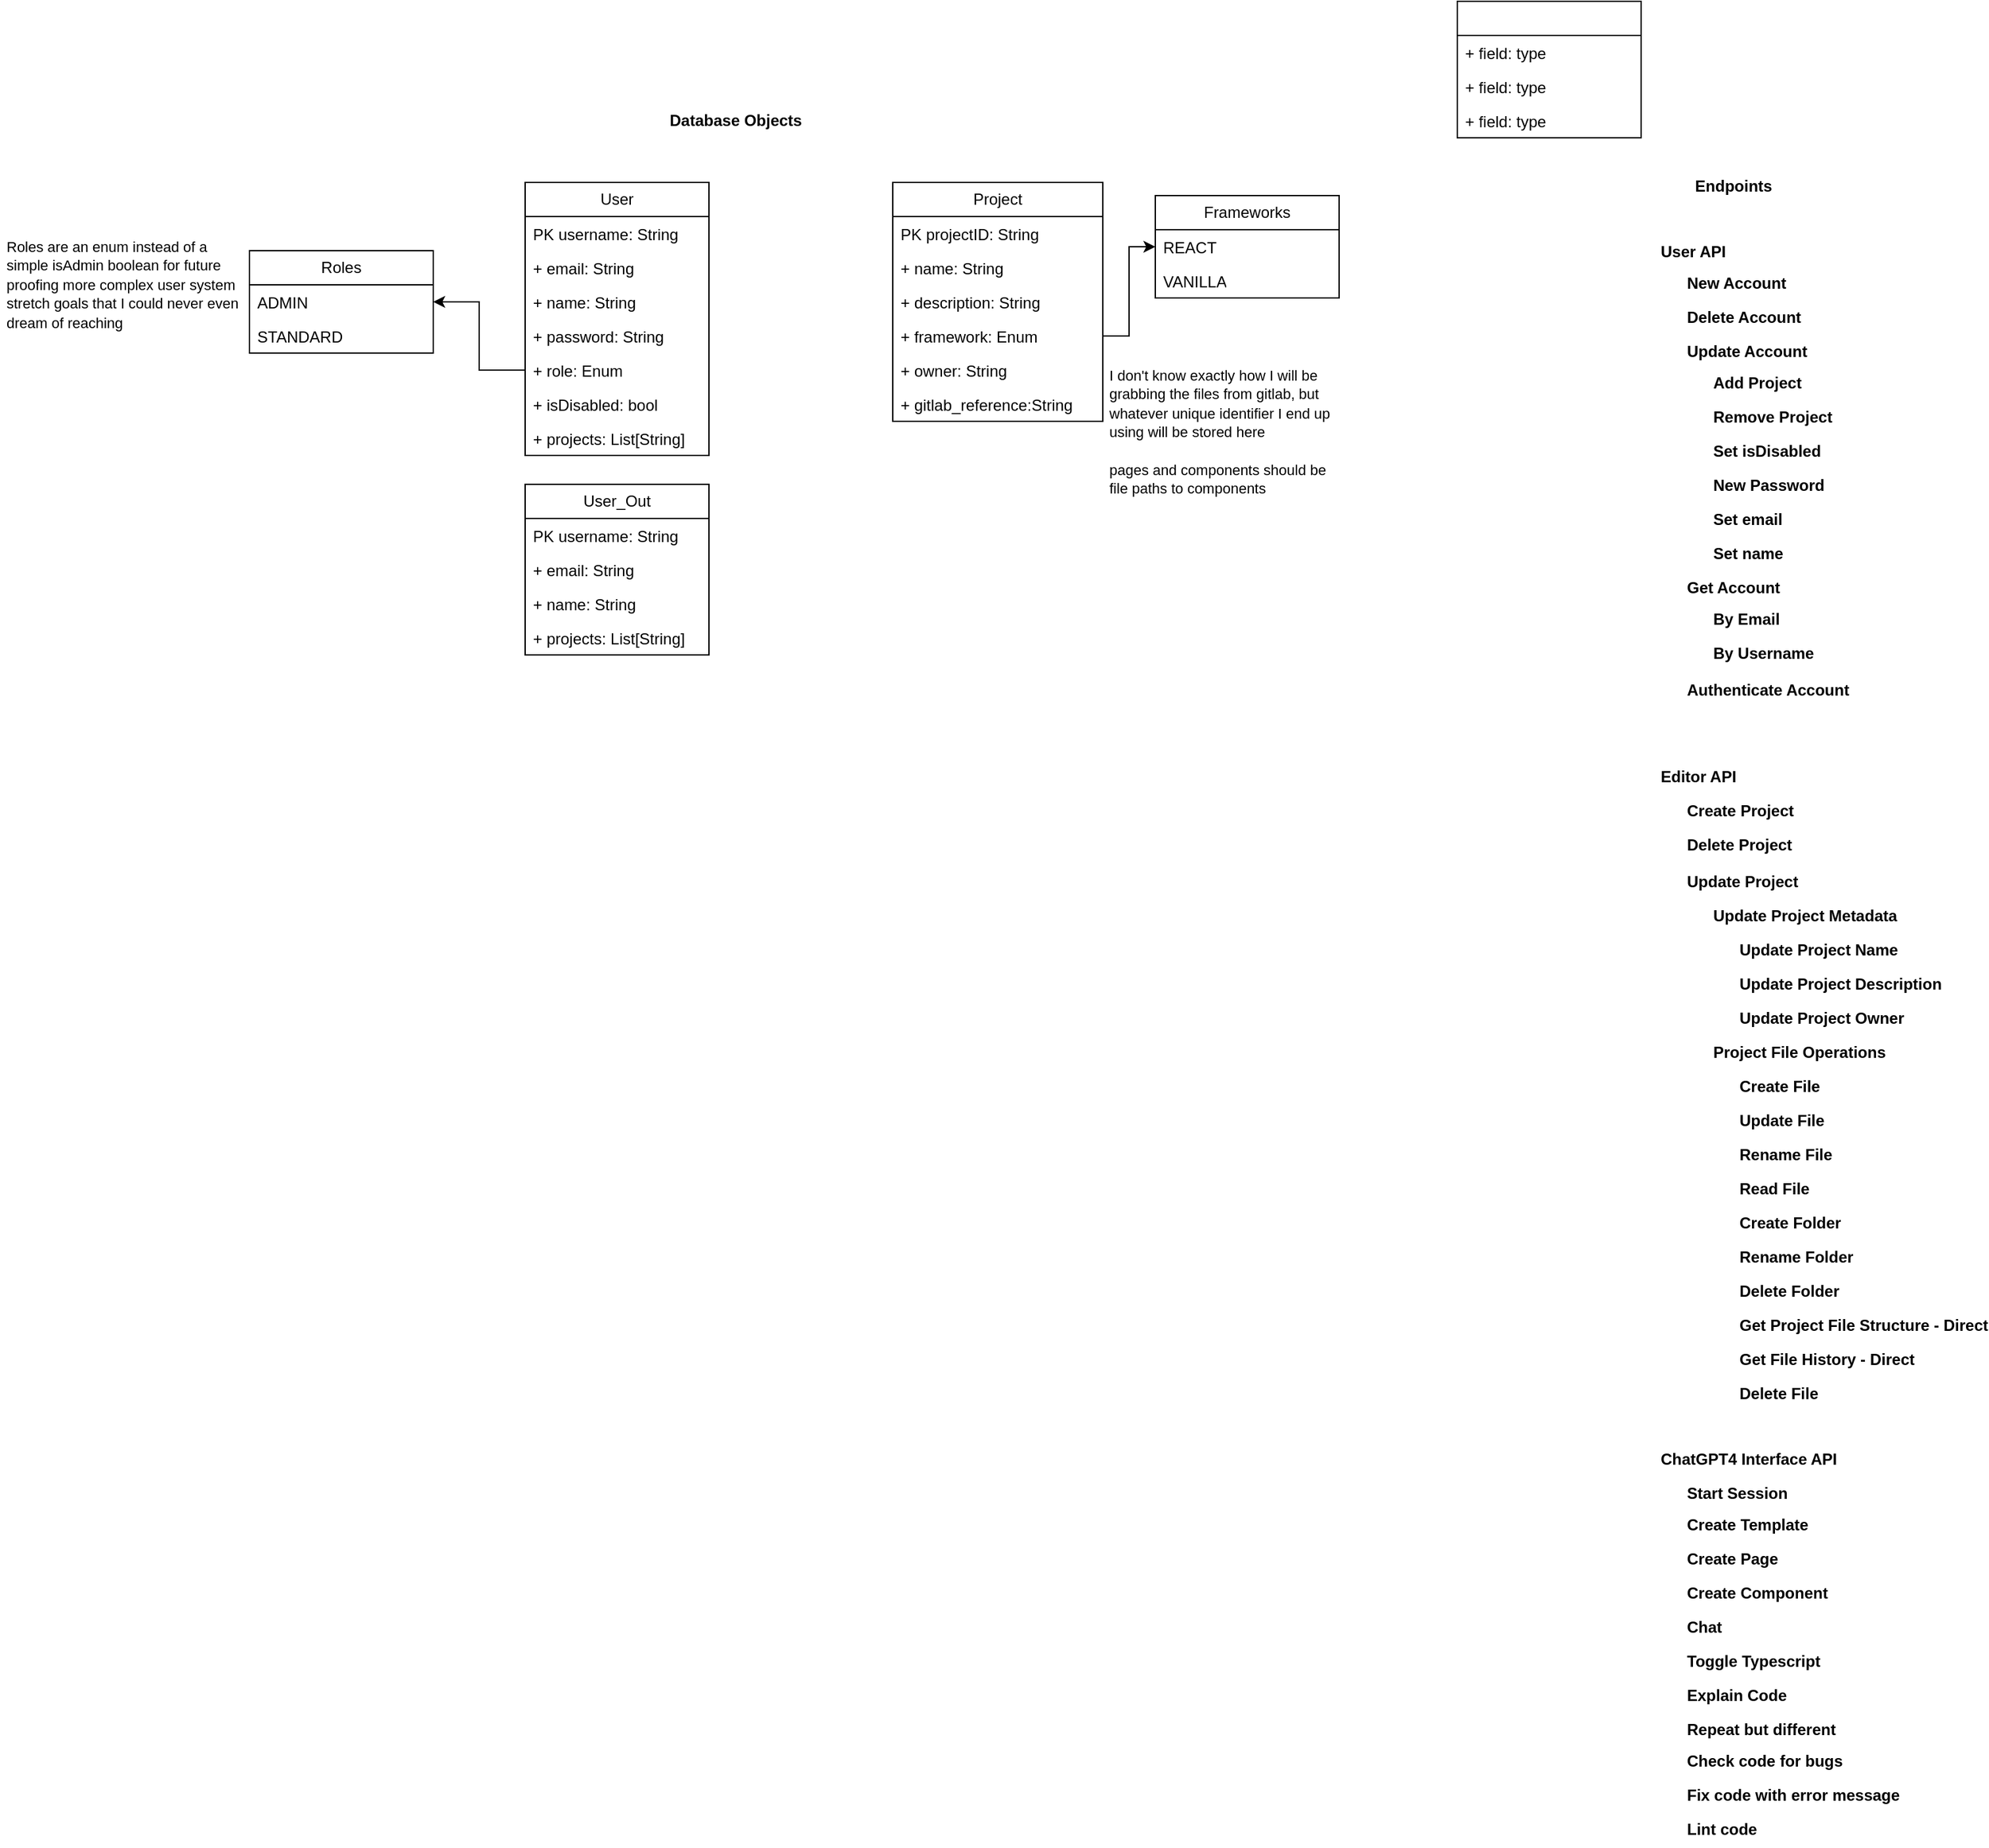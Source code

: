 <mxfile version="21.6.1" type="device">
  <diagram name="Page-1" id="Tnnti2QI78DkkMwHbGgA">
    <mxGraphModel dx="2249" dy="745" grid="1" gridSize="10" guides="1" tooltips="1" connect="1" arrows="1" fold="1" page="1" pageScale="1" pageWidth="850" pageHeight="1100" math="0" shadow="0">
      <root>
        <mxCell id="0" />
        <mxCell id="1" parent="0" />
        <mxCell id="Id2sm8sXSiFgrlO3pFlQ-1" value="User" style="swimlane;fontStyle=0;childLayout=stackLayout;horizontal=1;startSize=26;fillColor=none;horizontalStack=0;resizeParent=1;resizeParentMax=0;resizeLast=0;collapsible=1;marginBottom=0;whiteSpace=wrap;html=1;" vertex="1" parent="1">
          <mxGeometry x="100" y="150" width="140" height="208" as="geometry" />
        </mxCell>
        <mxCell id="Id2sm8sXSiFgrlO3pFlQ-2" value="PK username: String" style="text;strokeColor=none;fillColor=none;align=left;verticalAlign=top;spacingLeft=4;spacingRight=4;overflow=hidden;rotatable=0;points=[[0,0.5],[1,0.5]];portConstraint=eastwest;whiteSpace=wrap;html=1;" vertex="1" parent="Id2sm8sXSiFgrlO3pFlQ-1">
          <mxGeometry y="26" width="140" height="26" as="geometry" />
        </mxCell>
        <mxCell id="Id2sm8sXSiFgrlO3pFlQ-3" value="+ email: String" style="text;strokeColor=none;fillColor=none;align=left;verticalAlign=top;spacingLeft=4;spacingRight=4;overflow=hidden;rotatable=0;points=[[0,0.5],[1,0.5]];portConstraint=eastwest;whiteSpace=wrap;html=1;" vertex="1" parent="Id2sm8sXSiFgrlO3pFlQ-1">
          <mxGeometry y="52" width="140" height="26" as="geometry" />
        </mxCell>
        <mxCell id="Id2sm8sXSiFgrlO3pFlQ-5" value="+ name: String" style="text;strokeColor=none;fillColor=none;align=left;verticalAlign=top;spacingLeft=4;spacingRight=4;overflow=hidden;rotatable=0;points=[[0,0.5],[1,0.5]];portConstraint=eastwest;whiteSpace=wrap;html=1;" vertex="1" parent="Id2sm8sXSiFgrlO3pFlQ-1">
          <mxGeometry y="78" width="140" height="26" as="geometry" />
        </mxCell>
        <mxCell id="Id2sm8sXSiFgrlO3pFlQ-4" value="+ password: String" style="text;strokeColor=none;fillColor=none;align=left;verticalAlign=top;spacingLeft=4;spacingRight=4;overflow=hidden;rotatable=0;points=[[0,0.5],[1,0.5]];portConstraint=eastwest;whiteSpace=wrap;html=1;" vertex="1" parent="Id2sm8sXSiFgrlO3pFlQ-1">
          <mxGeometry y="104" width="140" height="26" as="geometry" />
        </mxCell>
        <mxCell id="Id2sm8sXSiFgrlO3pFlQ-22" value="+ role: Enum" style="text;strokeColor=none;fillColor=none;align=left;verticalAlign=top;spacingLeft=4;spacingRight=4;overflow=hidden;rotatable=0;points=[[0,0.5],[1,0.5]];portConstraint=eastwest;whiteSpace=wrap;html=1;" vertex="1" parent="Id2sm8sXSiFgrlO3pFlQ-1">
          <mxGeometry y="130" width="140" height="26" as="geometry" />
        </mxCell>
        <mxCell id="Id2sm8sXSiFgrlO3pFlQ-6" value="+ isDisabled: bool" style="text;strokeColor=none;fillColor=none;align=left;verticalAlign=top;spacingLeft=4;spacingRight=4;overflow=hidden;rotatable=0;points=[[0,0.5],[1,0.5]];portConstraint=eastwest;whiteSpace=wrap;html=1;" vertex="1" parent="Id2sm8sXSiFgrlO3pFlQ-1">
          <mxGeometry y="156" width="140" height="26" as="geometry" />
        </mxCell>
        <mxCell id="Id2sm8sXSiFgrlO3pFlQ-51" value="+ projects: List[String]" style="text;strokeColor=none;fillColor=none;align=left;verticalAlign=top;spacingLeft=4;spacingRight=4;overflow=hidden;rotatable=0;points=[[0,0.5],[1,0.5]];portConstraint=eastwest;whiteSpace=wrap;html=1;" vertex="1" parent="Id2sm8sXSiFgrlO3pFlQ-1">
          <mxGeometry y="182" width="140" height="26" as="geometry" />
        </mxCell>
        <mxCell id="Id2sm8sXSiFgrlO3pFlQ-8" value="Project" style="swimlane;fontStyle=0;childLayout=stackLayout;horizontal=1;startSize=26;fillColor=none;horizontalStack=0;resizeParent=1;resizeParentMax=0;resizeLast=0;collapsible=1;marginBottom=0;whiteSpace=wrap;html=1;" vertex="1" parent="1">
          <mxGeometry x="380" y="150" width="160" height="182" as="geometry" />
        </mxCell>
        <mxCell id="Id2sm8sXSiFgrlO3pFlQ-9" value="PK projectID: String" style="text;strokeColor=none;fillColor=none;align=left;verticalAlign=top;spacingLeft=4;spacingRight=4;overflow=hidden;rotatable=0;points=[[0,0.5],[1,0.5]];portConstraint=eastwest;whiteSpace=wrap;html=1;" vertex="1" parent="Id2sm8sXSiFgrlO3pFlQ-8">
          <mxGeometry y="26" width="160" height="26" as="geometry" />
        </mxCell>
        <mxCell id="Id2sm8sXSiFgrlO3pFlQ-11" value="+ name: String" style="text;strokeColor=none;fillColor=none;align=left;verticalAlign=top;spacingLeft=4;spacingRight=4;overflow=hidden;rotatable=0;points=[[0,0.5],[1,0.5]];portConstraint=eastwest;whiteSpace=wrap;html=1;" vertex="1" parent="Id2sm8sXSiFgrlO3pFlQ-8">
          <mxGeometry y="52" width="160" height="26" as="geometry" />
        </mxCell>
        <mxCell id="Id2sm8sXSiFgrlO3pFlQ-10" value="+ description: String" style="text;strokeColor=none;fillColor=none;align=left;verticalAlign=top;spacingLeft=4;spacingRight=4;overflow=hidden;rotatable=0;points=[[0,0.5],[1,0.5]];portConstraint=eastwest;whiteSpace=wrap;html=1;" vertex="1" parent="Id2sm8sXSiFgrlO3pFlQ-8">
          <mxGeometry y="78" width="160" height="26" as="geometry" />
        </mxCell>
        <mxCell id="Id2sm8sXSiFgrlO3pFlQ-28" value="+ framework: Enum" style="text;strokeColor=none;fillColor=none;align=left;verticalAlign=top;spacingLeft=4;spacingRight=4;overflow=hidden;rotatable=0;points=[[0,0.5],[1,0.5]];portConstraint=eastwest;whiteSpace=wrap;html=1;" vertex="1" parent="Id2sm8sXSiFgrlO3pFlQ-8">
          <mxGeometry y="104" width="160" height="26" as="geometry" />
        </mxCell>
        <mxCell id="Id2sm8sXSiFgrlO3pFlQ-12" value="+ owner: String" style="text;strokeColor=none;fillColor=none;align=left;verticalAlign=top;spacingLeft=4;spacingRight=4;overflow=hidden;rotatable=0;points=[[0,0.5],[1,0.5]];portConstraint=eastwest;whiteSpace=wrap;html=1;" vertex="1" parent="Id2sm8sXSiFgrlO3pFlQ-8">
          <mxGeometry y="130" width="160" height="26" as="geometry" />
        </mxCell>
        <mxCell id="Id2sm8sXSiFgrlO3pFlQ-13" value="+ gitlab_reference:String" style="text;strokeColor=none;fillColor=none;align=left;verticalAlign=top;spacingLeft=4;spacingRight=4;overflow=hidden;rotatable=0;points=[[0,0.5],[1,0.5]];portConstraint=eastwest;whiteSpace=wrap;html=1;" vertex="1" parent="Id2sm8sXSiFgrlO3pFlQ-8">
          <mxGeometry y="156" width="160" height="26" as="geometry" />
        </mxCell>
        <mxCell id="Id2sm8sXSiFgrlO3pFlQ-14" value="&lt;span style=&quot;font-size: 11px;&quot;&gt;I don&#39;t know exactly how I will be grabbing the files from gitlab, but whatever unique identifier I end up using will be stored here&lt;br&gt;&lt;br&gt;pages and components should be file paths to components&lt;br&gt;&lt;/span&gt;" style="text;html=1;strokeColor=none;fillColor=none;spacing=5;spacingTop=-20;whiteSpace=wrap;overflow=hidden;rounded=0;" vertex="1" parent="1">
          <mxGeometry x="540" y="300" width="190" height="90" as="geometry" />
        </mxCell>
        <mxCell id="Id2sm8sXSiFgrlO3pFlQ-16" value="User_Out" style="swimlane;fontStyle=0;childLayout=stackLayout;horizontal=1;startSize=26;fillColor=none;horizontalStack=0;resizeParent=1;resizeParentMax=0;resizeLast=0;collapsible=1;marginBottom=0;whiteSpace=wrap;html=1;" vertex="1" parent="1">
          <mxGeometry x="100" y="380" width="140" height="130" as="geometry" />
        </mxCell>
        <mxCell id="Id2sm8sXSiFgrlO3pFlQ-17" value="PK username: String" style="text;strokeColor=none;fillColor=none;align=left;verticalAlign=top;spacingLeft=4;spacingRight=4;overflow=hidden;rotatable=0;points=[[0,0.5],[1,0.5]];portConstraint=eastwest;whiteSpace=wrap;html=1;" vertex="1" parent="Id2sm8sXSiFgrlO3pFlQ-16">
          <mxGeometry y="26" width="140" height="26" as="geometry" />
        </mxCell>
        <mxCell id="Id2sm8sXSiFgrlO3pFlQ-18" value="+ email: String" style="text;strokeColor=none;fillColor=none;align=left;verticalAlign=top;spacingLeft=4;spacingRight=4;overflow=hidden;rotatable=0;points=[[0,0.5],[1,0.5]];portConstraint=eastwest;whiteSpace=wrap;html=1;" vertex="1" parent="Id2sm8sXSiFgrlO3pFlQ-16">
          <mxGeometry y="52" width="140" height="26" as="geometry" />
        </mxCell>
        <mxCell id="Id2sm8sXSiFgrlO3pFlQ-19" value="+ name: String" style="text;strokeColor=none;fillColor=none;align=left;verticalAlign=top;spacingLeft=4;spacingRight=4;overflow=hidden;rotatable=0;points=[[0,0.5],[1,0.5]];portConstraint=eastwest;whiteSpace=wrap;html=1;" vertex="1" parent="Id2sm8sXSiFgrlO3pFlQ-16">
          <mxGeometry y="78" width="140" height="26" as="geometry" />
        </mxCell>
        <mxCell id="Id2sm8sXSiFgrlO3pFlQ-21" value="+ projects: List[String]" style="text;strokeColor=none;fillColor=none;align=left;verticalAlign=top;spacingLeft=4;spacingRight=4;overflow=hidden;rotatable=0;points=[[0,0.5],[1,0.5]];portConstraint=eastwest;whiteSpace=wrap;html=1;" vertex="1" parent="Id2sm8sXSiFgrlO3pFlQ-16">
          <mxGeometry y="104" width="140" height="26" as="geometry" />
        </mxCell>
        <mxCell id="Id2sm8sXSiFgrlO3pFlQ-23" value="Roles" style="swimlane;fontStyle=0;childLayout=stackLayout;horizontal=1;startSize=26;fillColor=none;horizontalStack=0;resizeParent=1;resizeParentMax=0;resizeLast=0;collapsible=1;marginBottom=0;whiteSpace=wrap;html=1;" vertex="1" parent="1">
          <mxGeometry x="-110" y="202" width="140" height="78" as="geometry" />
        </mxCell>
        <mxCell id="Id2sm8sXSiFgrlO3pFlQ-24" value="ADMIN" style="text;strokeColor=none;fillColor=none;align=left;verticalAlign=top;spacingLeft=4;spacingRight=4;overflow=hidden;rotatable=0;points=[[0,0.5],[1,0.5]];portConstraint=eastwest;whiteSpace=wrap;html=1;" vertex="1" parent="Id2sm8sXSiFgrlO3pFlQ-23">
          <mxGeometry y="26" width="140" height="26" as="geometry" />
        </mxCell>
        <mxCell id="Id2sm8sXSiFgrlO3pFlQ-25" value="STANDARD" style="text;strokeColor=none;fillColor=none;align=left;verticalAlign=top;spacingLeft=4;spacingRight=4;overflow=hidden;rotatable=0;points=[[0,0.5],[1,0.5]];portConstraint=eastwest;whiteSpace=wrap;html=1;" vertex="1" parent="Id2sm8sXSiFgrlO3pFlQ-23">
          <mxGeometry y="52" width="140" height="26" as="geometry" />
        </mxCell>
        <mxCell id="Id2sm8sXSiFgrlO3pFlQ-27" value="&lt;span style=&quot;font-size: 11px;&quot;&gt;Roles are an enum instead of a simple isAdmin boolean for future proofing more complex user system stretch goals that I could never even dream of reaching&lt;/span&gt;" style="text;html=1;strokeColor=none;fillColor=none;spacing=5;spacingTop=-20;whiteSpace=wrap;overflow=hidden;rounded=0;" vertex="1" parent="1">
          <mxGeometry x="-300" y="202" width="190" height="90" as="geometry" />
        </mxCell>
        <mxCell id="Id2sm8sXSiFgrlO3pFlQ-29" value="Frameworks" style="swimlane;fontStyle=0;childLayout=stackLayout;horizontal=1;startSize=26;fillColor=none;horizontalStack=0;resizeParent=1;resizeParentMax=0;resizeLast=0;collapsible=1;marginBottom=0;whiteSpace=wrap;html=1;" vertex="1" parent="1">
          <mxGeometry x="580" y="160" width="140" height="78" as="geometry" />
        </mxCell>
        <mxCell id="Id2sm8sXSiFgrlO3pFlQ-30" value="REACT" style="text;strokeColor=none;fillColor=none;align=left;verticalAlign=top;spacingLeft=4;spacingRight=4;overflow=hidden;rotatable=0;points=[[0,0.5],[1,0.5]];portConstraint=eastwest;whiteSpace=wrap;html=1;" vertex="1" parent="Id2sm8sXSiFgrlO3pFlQ-29">
          <mxGeometry y="26" width="140" height="26" as="geometry" />
        </mxCell>
        <mxCell id="Id2sm8sXSiFgrlO3pFlQ-31" value="VANILLA" style="text;strokeColor=none;fillColor=none;align=left;verticalAlign=top;spacingLeft=4;spacingRight=4;overflow=hidden;rotatable=0;points=[[0,0.5],[1,0.5]];portConstraint=eastwest;whiteSpace=wrap;html=1;" vertex="1" parent="Id2sm8sXSiFgrlO3pFlQ-29">
          <mxGeometry y="52" width="140" height="26" as="geometry" />
        </mxCell>
        <mxCell id="Id2sm8sXSiFgrlO3pFlQ-32" style="edgeStyle=orthogonalEdgeStyle;rounded=0;orthogonalLoop=1;jettySize=auto;html=1;exitX=0;exitY=0.5;exitDx=0;exitDy=0;entryX=1;entryY=0.5;entryDx=0;entryDy=0;" edge="1" parent="1" source="Id2sm8sXSiFgrlO3pFlQ-22" target="Id2sm8sXSiFgrlO3pFlQ-24">
          <mxGeometry relative="1" as="geometry" />
        </mxCell>
        <mxCell id="Id2sm8sXSiFgrlO3pFlQ-33" style="edgeStyle=orthogonalEdgeStyle;rounded=0;orthogonalLoop=1;jettySize=auto;html=1;exitX=1;exitY=0.5;exitDx=0;exitDy=0;entryX=0;entryY=0.5;entryDx=0;entryDy=0;" edge="1" parent="1" source="Id2sm8sXSiFgrlO3pFlQ-28" target="Id2sm8sXSiFgrlO3pFlQ-30">
          <mxGeometry relative="1" as="geometry" />
        </mxCell>
        <mxCell id="Id2sm8sXSiFgrlO3pFlQ-44" value="Database Objects" style="text;align=center;fontStyle=1;verticalAlign=middle;spacingLeft=3;spacingRight=3;strokeColor=none;rotatable=0;points=[[0,0.5],[1,0.5]];portConstraint=eastwest;html=1;" vertex="1" parent="1">
          <mxGeometry x="220" y="90" width="80" height="26" as="geometry" />
        </mxCell>
        <mxCell id="Id2sm8sXSiFgrlO3pFlQ-45" value="" style="swimlane;fontStyle=0;childLayout=stackLayout;horizontal=1;startSize=26;fillColor=none;horizontalStack=0;resizeParent=1;resizeParentMax=0;resizeLast=0;collapsible=1;marginBottom=0;whiteSpace=wrap;html=1;" vertex="1" parent="1">
          <mxGeometry x="810" y="12" width="140" height="104" as="geometry" />
        </mxCell>
        <mxCell id="Id2sm8sXSiFgrlO3pFlQ-46" value="+ field: type" style="text;strokeColor=none;fillColor=none;align=left;verticalAlign=top;spacingLeft=4;spacingRight=4;overflow=hidden;rotatable=0;points=[[0,0.5],[1,0.5]];portConstraint=eastwest;whiteSpace=wrap;html=1;" vertex="1" parent="Id2sm8sXSiFgrlO3pFlQ-45">
          <mxGeometry y="26" width="140" height="26" as="geometry" />
        </mxCell>
        <mxCell id="Id2sm8sXSiFgrlO3pFlQ-47" value="+ field: type" style="text;strokeColor=none;fillColor=none;align=left;verticalAlign=top;spacingLeft=4;spacingRight=4;overflow=hidden;rotatable=0;points=[[0,0.5],[1,0.5]];portConstraint=eastwest;whiteSpace=wrap;html=1;" vertex="1" parent="Id2sm8sXSiFgrlO3pFlQ-45">
          <mxGeometry y="52" width="140" height="26" as="geometry" />
        </mxCell>
        <mxCell id="Id2sm8sXSiFgrlO3pFlQ-48" value="+ field: type" style="text;strokeColor=none;fillColor=none;align=left;verticalAlign=top;spacingLeft=4;spacingRight=4;overflow=hidden;rotatable=0;points=[[0,0.5],[1,0.5]];portConstraint=eastwest;whiteSpace=wrap;html=1;" vertex="1" parent="Id2sm8sXSiFgrlO3pFlQ-45">
          <mxGeometry y="78" width="140" height="26" as="geometry" />
        </mxCell>
        <mxCell id="Id2sm8sXSiFgrlO3pFlQ-49" value="New Account" style="text;align=left;fontStyle=1;verticalAlign=middle;spacingLeft=3;spacingRight=3;strokeColor=none;rotatable=0;points=[[0,0.5],[1,0.5]];portConstraint=eastwest;html=1;" vertex="1" parent="1">
          <mxGeometry x="980" y="214" width="80" height="26" as="geometry" />
        </mxCell>
        <mxCell id="Id2sm8sXSiFgrlO3pFlQ-50" value="Delete Account" style="text;align=left;fontStyle=1;verticalAlign=middle;spacingLeft=3;spacingRight=3;strokeColor=none;rotatable=0;points=[[0,0.5],[1,0.5]];portConstraint=eastwest;html=1;" vertex="1" parent="1">
          <mxGeometry x="980" y="240" width="80" height="26" as="geometry" />
        </mxCell>
        <mxCell id="Id2sm8sXSiFgrlO3pFlQ-54" value="Update Account" style="text;align=left;fontStyle=1;verticalAlign=middle;spacingLeft=3;spacingRight=3;strokeColor=none;rotatable=0;points=[[0,0.5],[1,0.5]];portConstraint=eastwest;html=1;" vertex="1" parent="1">
          <mxGeometry x="980" y="266" width="80" height="26" as="geometry" />
        </mxCell>
        <mxCell id="Id2sm8sXSiFgrlO3pFlQ-55" value="User API" style="text;align=left;fontStyle=1;verticalAlign=middle;spacingLeft=3;spacingRight=3;strokeColor=none;rotatable=0;points=[[0,0.5],[1,0.5]];portConstraint=eastwest;html=1;" vertex="1" parent="1">
          <mxGeometry x="960" y="190" width="80" height="26" as="geometry" />
        </mxCell>
        <mxCell id="Id2sm8sXSiFgrlO3pFlQ-56" value="Add Project" style="text;align=left;fontStyle=1;verticalAlign=middle;spacingLeft=3;spacingRight=3;strokeColor=none;rotatable=0;points=[[0,0.5],[1,0.5]];portConstraint=eastwest;html=1;" vertex="1" parent="1">
          <mxGeometry x="1000" y="290" width="80" height="26" as="geometry" />
        </mxCell>
        <mxCell id="Id2sm8sXSiFgrlO3pFlQ-57" value="Set isDisabled" style="text;align=left;fontStyle=1;verticalAlign=middle;spacingLeft=3;spacingRight=3;strokeColor=none;rotatable=0;points=[[0,0.5],[1,0.5]];portConstraint=eastwest;html=1;" vertex="1" parent="1">
          <mxGeometry x="1000" y="342" width="80" height="26" as="geometry" />
        </mxCell>
        <mxCell id="Id2sm8sXSiFgrlO3pFlQ-58" value="Remove Project" style="text;align=left;fontStyle=1;verticalAlign=middle;spacingLeft=3;spacingRight=3;strokeColor=none;rotatable=0;points=[[0,0.5],[1,0.5]];portConstraint=eastwest;html=1;" vertex="1" parent="1">
          <mxGeometry x="1000" y="316" width="80" height="26" as="geometry" />
        </mxCell>
        <mxCell id="Id2sm8sXSiFgrlO3pFlQ-60" value="New Password" style="text;align=left;fontStyle=1;verticalAlign=middle;spacingLeft=3;spacingRight=3;strokeColor=none;rotatable=0;points=[[0,0.5],[1,0.5]];portConstraint=eastwest;html=1;" vertex="1" parent="1">
          <mxGeometry x="1000" y="368" width="80" height="26" as="geometry" />
        </mxCell>
        <mxCell id="Id2sm8sXSiFgrlO3pFlQ-61" value="Set email" style="text;align=left;fontStyle=1;verticalAlign=middle;spacingLeft=3;spacingRight=3;strokeColor=none;rotatable=0;points=[[0,0.5],[1,0.5]];portConstraint=eastwest;html=1;" vertex="1" parent="1">
          <mxGeometry x="1000" y="394" width="80" height="26" as="geometry" />
        </mxCell>
        <mxCell id="Id2sm8sXSiFgrlO3pFlQ-62" value="Set name" style="text;align=left;fontStyle=1;verticalAlign=middle;spacingLeft=3;spacingRight=3;strokeColor=none;rotatable=0;points=[[0,0.5],[1,0.5]];portConstraint=eastwest;html=1;" vertex="1" parent="1">
          <mxGeometry x="1000" y="420" width="80" height="26" as="geometry" />
        </mxCell>
        <mxCell id="Id2sm8sXSiFgrlO3pFlQ-63" value="Authenticate Account" style="text;align=left;fontStyle=1;verticalAlign=middle;spacingLeft=3;spacingRight=3;strokeColor=none;rotatable=0;points=[[0,0.5],[1,0.5]];portConstraint=eastwest;html=1;" vertex="1" parent="1">
          <mxGeometry x="980" y="524" width="140" height="26" as="geometry" />
        </mxCell>
        <mxCell id="Id2sm8sXSiFgrlO3pFlQ-64" value="Get Account" style="text;align=left;fontStyle=1;verticalAlign=middle;spacingLeft=3;spacingRight=3;strokeColor=none;rotatable=0;points=[[0,0.5],[1,0.5]];portConstraint=eastwest;html=1;" vertex="1" parent="1">
          <mxGeometry x="980" y="446" width="80" height="26" as="geometry" />
        </mxCell>
        <mxCell id="Id2sm8sXSiFgrlO3pFlQ-66" value="By Email" style="text;align=left;fontStyle=1;verticalAlign=middle;spacingLeft=3;spacingRight=3;strokeColor=none;rotatable=0;points=[[0,0.5],[1,0.5]];portConstraint=eastwest;html=1;" vertex="1" parent="1">
          <mxGeometry x="1000" y="470" width="80" height="26" as="geometry" />
        </mxCell>
        <mxCell id="Id2sm8sXSiFgrlO3pFlQ-67" value="By Username" style="text;align=left;fontStyle=1;verticalAlign=middle;spacingLeft=3;spacingRight=3;strokeColor=none;rotatable=0;points=[[0,0.5],[1,0.5]];portConstraint=eastwest;html=1;" vertex="1" parent="1">
          <mxGeometry x="1000" y="496" width="90" height="26" as="geometry" />
        </mxCell>
        <mxCell id="Id2sm8sXSiFgrlO3pFlQ-68" value="Editor API" style="text;align=left;fontStyle=1;verticalAlign=middle;spacingLeft=3;spacingRight=3;strokeColor=none;rotatable=0;points=[[0,0.5],[1,0.5]];portConstraint=eastwest;html=1;" vertex="1" parent="1">
          <mxGeometry x="960" y="590" width="80" height="26" as="geometry" />
        </mxCell>
        <mxCell id="Id2sm8sXSiFgrlO3pFlQ-69" value="Create Project" style="text;align=left;fontStyle=1;verticalAlign=middle;spacingLeft=3;spacingRight=3;strokeColor=none;rotatable=0;points=[[0,0.5],[1,0.5]];portConstraint=eastwest;html=1;" vertex="1" parent="1">
          <mxGeometry x="980" y="616" width="80" height="26" as="geometry" />
        </mxCell>
        <mxCell id="Id2sm8sXSiFgrlO3pFlQ-70" value="Delete Project" style="text;align=left;fontStyle=1;verticalAlign=middle;spacingLeft=3;spacingRight=3;strokeColor=none;rotatable=0;points=[[0,0.5],[1,0.5]];portConstraint=eastwest;html=1;" vertex="1" parent="1">
          <mxGeometry x="980" y="642" width="80" height="26" as="geometry" />
        </mxCell>
        <mxCell id="Id2sm8sXSiFgrlO3pFlQ-71" value="Update Project" style="text;align=left;fontStyle=1;verticalAlign=middle;spacingLeft=3;spacingRight=3;strokeColor=none;rotatable=0;points=[[0,0.5],[1,0.5]];portConstraint=eastwest;html=1;" vertex="1" parent="1">
          <mxGeometry x="980" y="670" width="80" height="26" as="geometry" />
        </mxCell>
        <mxCell id="Id2sm8sXSiFgrlO3pFlQ-72" value="Update Project Metadata" style="text;align=left;fontStyle=1;verticalAlign=middle;spacingLeft=3;spacingRight=3;strokeColor=none;rotatable=0;points=[[0,0.5],[1,0.5]];portConstraint=eastwest;html=1;" vertex="1" parent="1">
          <mxGeometry x="1000" y="696" width="80" height="26" as="geometry" />
        </mxCell>
        <mxCell id="Id2sm8sXSiFgrlO3pFlQ-73" value="Update Project Name" style="text;align=left;fontStyle=1;verticalAlign=middle;spacingLeft=3;spacingRight=3;strokeColor=none;rotatable=0;points=[[0,0.5],[1,0.5]];portConstraint=eastwest;html=1;" vertex="1" parent="1">
          <mxGeometry x="1020" y="722" width="80" height="26" as="geometry" />
        </mxCell>
        <mxCell id="Id2sm8sXSiFgrlO3pFlQ-74" value="Update Project Description" style="text;align=left;fontStyle=1;verticalAlign=middle;spacingLeft=3;spacingRight=3;strokeColor=none;rotatable=0;points=[[0,0.5],[1,0.5]];portConstraint=eastwest;html=1;" vertex="1" parent="1">
          <mxGeometry x="1020" y="748" width="80" height="26" as="geometry" />
        </mxCell>
        <mxCell id="Id2sm8sXSiFgrlO3pFlQ-75" value="Update Project Owner" style="text;align=left;fontStyle=1;verticalAlign=middle;spacingLeft=3;spacingRight=3;strokeColor=none;rotatable=0;points=[[0,0.5],[1,0.5]];portConstraint=eastwest;html=1;" vertex="1" parent="1">
          <mxGeometry x="1020" y="774" width="80" height="26" as="geometry" />
        </mxCell>
        <mxCell id="Id2sm8sXSiFgrlO3pFlQ-76" value="Project File Operations" style="text;align=left;fontStyle=1;verticalAlign=middle;spacingLeft=3;spacingRight=3;strokeColor=none;rotatable=0;points=[[0,0.5],[1,0.5]];portConstraint=eastwest;html=1;" vertex="1" parent="1">
          <mxGeometry x="1000" y="800" width="80" height="26" as="geometry" />
        </mxCell>
        <mxCell id="Id2sm8sXSiFgrlO3pFlQ-77" value="Create File" style="text;align=left;fontStyle=1;verticalAlign=middle;spacingLeft=3;spacingRight=3;strokeColor=none;rotatable=0;points=[[0,0.5],[1,0.5]];portConstraint=eastwest;html=1;" vertex="1" parent="1">
          <mxGeometry x="1020" y="826" width="80" height="26" as="geometry" />
        </mxCell>
        <mxCell id="Id2sm8sXSiFgrlO3pFlQ-78" value="Update File" style="text;align=left;fontStyle=1;verticalAlign=middle;spacingLeft=3;spacingRight=3;strokeColor=none;rotatable=0;points=[[0,0.5],[1,0.5]];portConstraint=eastwest;html=1;" vertex="1" parent="1">
          <mxGeometry x="1020" y="852" width="80" height="26" as="geometry" />
        </mxCell>
        <mxCell id="Id2sm8sXSiFgrlO3pFlQ-79" value="Rename File" style="text;align=left;fontStyle=1;verticalAlign=middle;spacingLeft=3;spacingRight=3;strokeColor=none;rotatable=0;points=[[0,0.5],[1,0.5]];portConstraint=eastwest;html=1;" vertex="1" parent="1">
          <mxGeometry x="1020" y="878" width="80" height="26" as="geometry" />
        </mxCell>
        <mxCell id="Id2sm8sXSiFgrlO3pFlQ-80" value="Read File" style="text;align=left;fontStyle=1;verticalAlign=middle;spacingLeft=3;spacingRight=3;strokeColor=none;rotatable=0;points=[[0,0.5],[1,0.5]];portConstraint=eastwest;html=1;" vertex="1" parent="1">
          <mxGeometry x="1020" y="904" width="80" height="26" as="geometry" />
        </mxCell>
        <mxCell id="Id2sm8sXSiFgrlO3pFlQ-81" value="Create Folder" style="text;align=left;fontStyle=1;verticalAlign=middle;spacingLeft=3;spacingRight=3;strokeColor=none;rotatable=0;points=[[0,0.5],[1,0.5]];portConstraint=eastwest;html=1;" vertex="1" parent="1">
          <mxGeometry x="1020" y="930" width="80" height="26" as="geometry" />
        </mxCell>
        <mxCell id="Id2sm8sXSiFgrlO3pFlQ-82" value="Rename Folder" style="text;align=left;fontStyle=1;verticalAlign=middle;spacingLeft=3;spacingRight=3;strokeColor=none;rotatable=0;points=[[0,0.5],[1,0.5]];portConstraint=eastwest;html=1;" vertex="1" parent="1">
          <mxGeometry x="1020" y="956" width="80" height="26" as="geometry" />
        </mxCell>
        <mxCell id="Id2sm8sXSiFgrlO3pFlQ-83" value="Delete Folder" style="text;align=left;fontStyle=1;verticalAlign=middle;spacingLeft=3;spacingRight=3;strokeColor=none;rotatable=0;points=[[0,0.5],[1,0.5]];portConstraint=eastwest;html=1;" vertex="1" parent="1">
          <mxGeometry x="1020" y="982" width="80" height="26" as="geometry" />
        </mxCell>
        <mxCell id="Id2sm8sXSiFgrlO3pFlQ-84" value="ChatGPT4 Interface API" style="text;align=left;fontStyle=1;verticalAlign=middle;spacingLeft=3;spacingRight=3;strokeColor=none;rotatable=0;points=[[0,0.5],[1,0.5]];portConstraint=eastwest;html=1;" vertex="1" parent="1">
          <mxGeometry x="960" y="1110" width="80" height="26" as="geometry" />
        </mxCell>
        <mxCell id="Id2sm8sXSiFgrlO3pFlQ-85" value="Start Session" style="text;align=left;fontStyle=1;verticalAlign=middle;spacingLeft=3;spacingRight=3;strokeColor=none;rotatable=0;points=[[0,0.5],[1,0.5]];portConstraint=eastwest;html=1;" vertex="1" parent="1">
          <mxGeometry x="980" y="1136" width="80" height="26" as="geometry" />
        </mxCell>
        <mxCell id="Id2sm8sXSiFgrlO3pFlQ-86" value="Create Template" style="text;align=left;fontStyle=1;verticalAlign=middle;spacingLeft=3;spacingRight=3;strokeColor=none;rotatable=0;points=[[0,0.5],[1,0.5]];portConstraint=eastwest;html=1;" vertex="1" parent="1">
          <mxGeometry x="980" y="1160" width="80" height="26" as="geometry" />
        </mxCell>
        <mxCell id="Id2sm8sXSiFgrlO3pFlQ-87" value="Create Page" style="text;align=left;fontStyle=1;verticalAlign=middle;spacingLeft=3;spacingRight=3;strokeColor=none;rotatable=0;points=[[0,0.5],[1,0.5]];portConstraint=eastwest;html=1;" vertex="1" parent="1">
          <mxGeometry x="980" y="1186" width="80" height="26" as="geometry" />
        </mxCell>
        <mxCell id="Id2sm8sXSiFgrlO3pFlQ-88" value="Create Component" style="text;align=left;fontStyle=1;verticalAlign=middle;spacingLeft=3;spacingRight=3;strokeColor=none;rotatable=0;points=[[0,0.5],[1,0.5]];portConstraint=eastwest;html=1;" vertex="1" parent="1">
          <mxGeometry x="980" y="1212" width="80" height="26" as="geometry" />
        </mxCell>
        <mxCell id="Id2sm8sXSiFgrlO3pFlQ-89" value="Chat" style="text;align=left;fontStyle=1;verticalAlign=middle;spacingLeft=3;spacingRight=3;strokeColor=none;rotatable=0;points=[[0,0.5],[1,0.5]];portConstraint=eastwest;html=1;" vertex="1" parent="1">
          <mxGeometry x="980" y="1238" width="80" height="26" as="geometry" />
        </mxCell>
        <mxCell id="Id2sm8sXSiFgrlO3pFlQ-90" value="Toggle Typescript" style="text;align=left;fontStyle=1;verticalAlign=middle;spacingLeft=3;spacingRight=3;strokeColor=none;rotatable=0;points=[[0,0.5],[1,0.5]];portConstraint=eastwest;html=1;" vertex="1" parent="1">
          <mxGeometry x="980" y="1264" width="80" height="26" as="geometry" />
        </mxCell>
        <mxCell id="Id2sm8sXSiFgrlO3pFlQ-91" value="Explain Code" style="text;align=left;fontStyle=1;verticalAlign=middle;spacingLeft=3;spacingRight=3;strokeColor=none;rotatable=0;points=[[0,0.5],[1,0.5]];portConstraint=eastwest;html=1;" vertex="1" parent="1">
          <mxGeometry x="980" y="1290" width="80" height="26" as="geometry" />
        </mxCell>
        <mxCell id="Id2sm8sXSiFgrlO3pFlQ-92" value="Repeat but different" style="text;align=left;fontStyle=1;verticalAlign=middle;spacingLeft=3;spacingRight=3;strokeColor=none;rotatable=0;points=[[0,0.5],[1,0.5]];portConstraint=eastwest;html=1;" vertex="1" parent="1">
          <mxGeometry x="980" y="1316" width="80" height="26" as="geometry" />
        </mxCell>
        <mxCell id="Id2sm8sXSiFgrlO3pFlQ-93" value="Check code for bugs" style="text;align=left;fontStyle=1;verticalAlign=middle;spacingLeft=3;spacingRight=3;strokeColor=none;rotatable=0;points=[[0,0.5],[1,0.5]];portConstraint=eastwest;html=1;" vertex="1" parent="1">
          <mxGeometry x="980" y="1340" width="80" height="26" as="geometry" />
        </mxCell>
        <mxCell id="Id2sm8sXSiFgrlO3pFlQ-94" value="Fix code with error message" style="text;align=left;fontStyle=1;verticalAlign=middle;spacingLeft=3;spacingRight=3;strokeColor=none;rotatable=0;points=[[0,0.5],[1,0.5]];portConstraint=eastwest;html=1;" vertex="1" parent="1">
          <mxGeometry x="980" y="1366" width="80" height="26" as="geometry" />
        </mxCell>
        <mxCell id="Id2sm8sXSiFgrlO3pFlQ-95" value="Lint code" style="text;align=left;fontStyle=1;verticalAlign=middle;spacingLeft=3;spacingRight=3;strokeColor=none;rotatable=0;points=[[0,0.5],[1,0.5]];portConstraint=eastwest;html=1;" vertex="1" parent="1">
          <mxGeometry x="980" y="1392" width="80" height="26" as="geometry" />
        </mxCell>
        <mxCell id="Id2sm8sXSiFgrlO3pFlQ-96" value="Get Project File Structure - Direct" style="text;align=left;fontStyle=1;verticalAlign=middle;spacingLeft=3;spacingRight=3;strokeColor=none;rotatable=0;points=[[0,0.5],[1,0.5]];portConstraint=eastwest;html=1;" vertex="1" parent="1">
          <mxGeometry x="1020" y="1008" width="80" height="26" as="geometry" />
        </mxCell>
        <mxCell id="Id2sm8sXSiFgrlO3pFlQ-97" value="Get File History - Direct" style="text;align=left;fontStyle=1;verticalAlign=middle;spacingLeft=3;spacingRight=3;strokeColor=none;rotatable=0;points=[[0,0.5],[1,0.5]];portConstraint=eastwest;html=1;" vertex="1" parent="1">
          <mxGeometry x="1020" y="1034" width="80" height="26" as="geometry" />
        </mxCell>
        <mxCell id="Id2sm8sXSiFgrlO3pFlQ-98" value="Endpoints" style="text;align=center;fontStyle=1;verticalAlign=middle;spacingLeft=3;spacingRight=3;strokeColor=none;rotatable=0;points=[[0,0.5],[1,0.5]];portConstraint=eastwest;html=1;" vertex="1" parent="1">
          <mxGeometry x="980" y="140" width="80" height="26" as="geometry" />
        </mxCell>
        <mxCell id="Id2sm8sXSiFgrlO3pFlQ-100" value="Delete File" style="text;align=left;fontStyle=1;verticalAlign=middle;spacingLeft=3;spacingRight=3;strokeColor=none;rotatable=0;points=[[0,0.5],[1,0.5]];portConstraint=eastwest;html=1;" vertex="1" parent="1">
          <mxGeometry x="1020" y="1060" width="80" height="26" as="geometry" />
        </mxCell>
      </root>
    </mxGraphModel>
  </diagram>
</mxfile>
